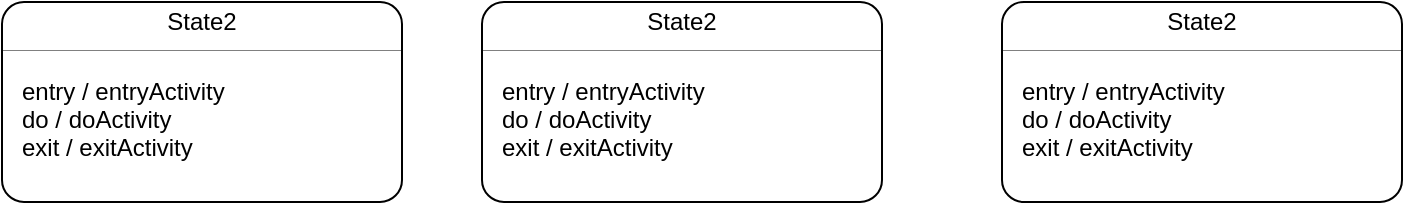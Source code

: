 <mxfile version="27.1.4">
  <diagram name="Página-1" id="xY44_kegHmr3DNZRBy6s">
    <mxGraphModel dx="994" dy="612" grid="1" gridSize="10" guides="1" tooltips="1" connect="1" arrows="1" fold="1" page="1" pageScale="1" pageWidth="827" pageHeight="1169" math="0" shadow="0" adaptiveColors="none">
      <root>
        <mxCell id="0" />
        <mxCell id="1" parent="0" />
        <mxCell id="eo_KO0FBfdUoMX1b3jGh-1" value="" style="fontStyle=1;align=center;verticalAlign=middle;childLayout=stackLayout;horizontal=1;horizontalStack=0;resizeParent=1;resizeParentMax=0;resizeLast=0;marginBottom=0;rounded=1;absoluteArcSize=1;arcSize=22;" vertex="1" parent="1">
          <mxGeometry x="350" y="100" width="200" height="100" as="geometry" />
        </mxCell>
        <mxCell id="eo_KO0FBfdUoMX1b3jGh-2" value="State2" style="html=1;align=center;spacing=0;verticalAlign=middle;strokeColor=none;fillColor=none;whiteSpace=wrap;" vertex="1" parent="eo_KO0FBfdUoMX1b3jGh-1">
          <mxGeometry width="200" height="20" as="geometry" />
        </mxCell>
        <mxCell id="eo_KO0FBfdUoMX1b3jGh-3" value="" style="line;strokeWidth=0.25;fillColor=none;align=left;verticalAlign=middle;spacingTop=-1;spacingLeft=3;spacingRight=3;rotatable=0;labelPosition=right;points=[];portConstraint=eastwest;" vertex="1" parent="eo_KO0FBfdUoMX1b3jGh-1">
          <mxGeometry y="20" width="200" height="8" as="geometry" />
        </mxCell>
        <mxCell id="eo_KO0FBfdUoMX1b3jGh-4" value="" style="html=1;align=left;spacing=0;spacingLeft=10;verticalAlign=middle;strokeColor=none;fillColor=none;whiteSpace=wrap;" vertex="1" parent="eo_KO0FBfdUoMX1b3jGh-1">
          <mxGeometry y="28" width="200" height="10" as="geometry" />
        </mxCell>
        <mxCell id="eo_KO0FBfdUoMX1b3jGh-5" value="entry / entryActivity" style="html=1;align=left;spacing=0;spacingLeft=10;verticalAlign=middle;strokeColor=none;fillColor=none;whiteSpace=wrap;" vertex="1" parent="eo_KO0FBfdUoMX1b3jGh-1">
          <mxGeometry y="38" width="200" height="14" as="geometry" />
        </mxCell>
        <mxCell id="eo_KO0FBfdUoMX1b3jGh-6" value="do / doActivity" style="html=1;align=left;spacing=0;spacingLeft=10;verticalAlign=middle;strokeColor=none;fillColor=none;whiteSpace=wrap;" vertex="1" parent="eo_KO0FBfdUoMX1b3jGh-1">
          <mxGeometry y="52" width="200" height="14" as="geometry" />
        </mxCell>
        <mxCell id="eo_KO0FBfdUoMX1b3jGh-7" value="exit / exitActivity" style="html=1;align=left;spacingLeft=10;spacing=0;verticalAlign=middle;strokeColor=none;fillColor=none;whiteSpace=wrap;" vertex="1" parent="eo_KO0FBfdUoMX1b3jGh-1">
          <mxGeometry y="66" width="200" height="14" as="geometry" />
        </mxCell>
        <mxCell id="eo_KO0FBfdUoMX1b3jGh-8" value="" style="html=1;align=left;spacing=0;spacingLeft=10;verticalAlign=middle;strokeColor=none;fillColor=none;whiteSpace=wrap;" vertex="1" parent="eo_KO0FBfdUoMX1b3jGh-1">
          <mxGeometry y="80" width="200" height="20" as="geometry" />
        </mxCell>
        <mxCell id="eo_KO0FBfdUoMX1b3jGh-9" value="" style="fontStyle=1;align=center;verticalAlign=middle;childLayout=stackLayout;horizontal=1;horizontalStack=0;resizeParent=1;resizeParentMax=0;resizeLast=0;marginBottom=0;rounded=1;absoluteArcSize=1;arcSize=22;" vertex="1" parent="1">
          <mxGeometry x="590" y="100" width="200" height="100" as="geometry" />
        </mxCell>
        <mxCell id="eo_KO0FBfdUoMX1b3jGh-10" value="State2" style="html=1;align=center;spacing=0;verticalAlign=middle;strokeColor=none;fillColor=none;whiteSpace=wrap;" vertex="1" parent="eo_KO0FBfdUoMX1b3jGh-9">
          <mxGeometry width="200" height="20" as="geometry" />
        </mxCell>
        <mxCell id="eo_KO0FBfdUoMX1b3jGh-11" value="" style="line;strokeWidth=0.25;fillColor=none;align=left;verticalAlign=middle;spacingTop=-1;spacingLeft=3;spacingRight=3;rotatable=0;labelPosition=right;points=[];portConstraint=eastwest;" vertex="1" parent="eo_KO0FBfdUoMX1b3jGh-9">
          <mxGeometry y="20" width="200" height="8" as="geometry" />
        </mxCell>
        <mxCell id="eo_KO0FBfdUoMX1b3jGh-12" value="" style="html=1;align=left;spacing=0;spacingLeft=10;verticalAlign=middle;strokeColor=none;fillColor=none;whiteSpace=wrap;" vertex="1" parent="eo_KO0FBfdUoMX1b3jGh-9">
          <mxGeometry y="28" width="200" height="10" as="geometry" />
        </mxCell>
        <mxCell id="eo_KO0FBfdUoMX1b3jGh-13" value="entry / entryActivity" style="html=1;align=left;spacing=0;spacingLeft=10;verticalAlign=middle;strokeColor=none;fillColor=none;whiteSpace=wrap;" vertex="1" parent="eo_KO0FBfdUoMX1b3jGh-9">
          <mxGeometry y="38" width="200" height="14" as="geometry" />
        </mxCell>
        <mxCell id="eo_KO0FBfdUoMX1b3jGh-14" value="do / doActivity" style="html=1;align=left;spacing=0;spacingLeft=10;verticalAlign=middle;strokeColor=none;fillColor=none;whiteSpace=wrap;" vertex="1" parent="eo_KO0FBfdUoMX1b3jGh-9">
          <mxGeometry y="52" width="200" height="14" as="geometry" />
        </mxCell>
        <mxCell id="eo_KO0FBfdUoMX1b3jGh-15" value="exit / exitActivity" style="html=1;align=left;spacingLeft=10;spacing=0;verticalAlign=middle;strokeColor=none;fillColor=none;whiteSpace=wrap;" vertex="1" parent="eo_KO0FBfdUoMX1b3jGh-9">
          <mxGeometry y="66" width="200" height="14" as="geometry" />
        </mxCell>
        <mxCell id="eo_KO0FBfdUoMX1b3jGh-16" value="" style="html=1;align=left;spacing=0;spacingLeft=10;verticalAlign=middle;strokeColor=none;fillColor=none;whiteSpace=wrap;" vertex="1" parent="eo_KO0FBfdUoMX1b3jGh-9">
          <mxGeometry y="80" width="200" height="20" as="geometry" />
        </mxCell>
        <mxCell id="eo_KO0FBfdUoMX1b3jGh-17" value="" style="fontStyle=1;align=center;verticalAlign=middle;childLayout=stackLayout;horizontal=1;horizontalStack=0;resizeParent=1;resizeParentMax=0;resizeLast=0;marginBottom=0;rounded=1;absoluteArcSize=1;arcSize=22;" vertex="1" parent="1">
          <mxGeometry x="850" y="100" width="200" height="100" as="geometry" />
        </mxCell>
        <mxCell id="eo_KO0FBfdUoMX1b3jGh-18" value="State2" style="html=1;align=center;spacing=0;verticalAlign=middle;strokeColor=none;fillColor=none;whiteSpace=wrap;" vertex="1" parent="eo_KO0FBfdUoMX1b3jGh-17">
          <mxGeometry width="200" height="20" as="geometry" />
        </mxCell>
        <mxCell id="eo_KO0FBfdUoMX1b3jGh-19" value="" style="line;strokeWidth=0.25;fillColor=none;align=left;verticalAlign=middle;spacingTop=-1;spacingLeft=3;spacingRight=3;rotatable=0;labelPosition=right;points=[];portConstraint=eastwest;" vertex="1" parent="eo_KO0FBfdUoMX1b3jGh-17">
          <mxGeometry y="20" width="200" height="8" as="geometry" />
        </mxCell>
        <mxCell id="eo_KO0FBfdUoMX1b3jGh-20" value="" style="html=1;align=left;spacing=0;spacingLeft=10;verticalAlign=middle;strokeColor=none;fillColor=none;whiteSpace=wrap;" vertex="1" parent="eo_KO0FBfdUoMX1b3jGh-17">
          <mxGeometry y="28" width="200" height="10" as="geometry" />
        </mxCell>
        <mxCell id="eo_KO0FBfdUoMX1b3jGh-21" value="entry / entryActivity" style="html=1;align=left;spacing=0;spacingLeft=10;verticalAlign=middle;strokeColor=none;fillColor=none;whiteSpace=wrap;" vertex="1" parent="eo_KO0FBfdUoMX1b3jGh-17">
          <mxGeometry y="38" width="200" height="14" as="geometry" />
        </mxCell>
        <mxCell id="eo_KO0FBfdUoMX1b3jGh-22" value="do / doActivity" style="html=1;align=left;spacing=0;spacingLeft=10;verticalAlign=middle;strokeColor=none;fillColor=none;whiteSpace=wrap;" vertex="1" parent="eo_KO0FBfdUoMX1b3jGh-17">
          <mxGeometry y="52" width="200" height="14" as="geometry" />
        </mxCell>
        <mxCell id="eo_KO0FBfdUoMX1b3jGh-23" value="exit / exitActivity" style="html=1;align=left;spacingLeft=10;spacing=0;verticalAlign=middle;strokeColor=none;fillColor=none;whiteSpace=wrap;" vertex="1" parent="eo_KO0FBfdUoMX1b3jGh-17">
          <mxGeometry y="66" width="200" height="14" as="geometry" />
        </mxCell>
        <mxCell id="eo_KO0FBfdUoMX1b3jGh-24" value="" style="html=1;align=left;spacing=0;spacingLeft=10;verticalAlign=middle;strokeColor=none;fillColor=none;whiteSpace=wrap;" vertex="1" parent="eo_KO0FBfdUoMX1b3jGh-17">
          <mxGeometry y="80" width="200" height="20" as="geometry" />
        </mxCell>
      </root>
    </mxGraphModel>
  </diagram>
</mxfile>
